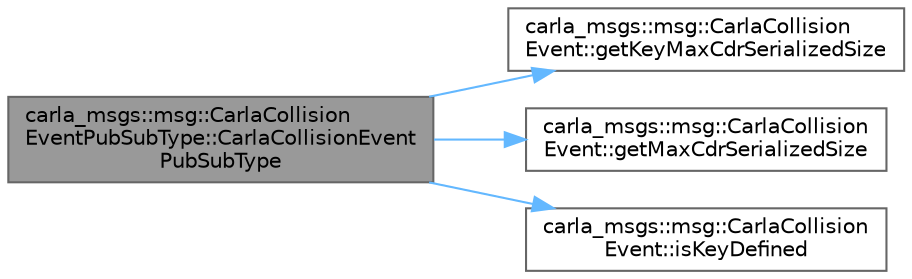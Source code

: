 digraph "carla_msgs::msg::CarlaCollisionEventPubSubType::CarlaCollisionEventPubSubType"
{
 // INTERACTIVE_SVG=YES
 // LATEX_PDF_SIZE
  bgcolor="transparent";
  edge [fontname=Helvetica,fontsize=10,labelfontname=Helvetica,labelfontsize=10];
  node [fontname=Helvetica,fontsize=10,shape=box,height=0.2,width=0.4];
  rankdir="LR";
  Node1 [id="Node000001",label="carla_msgs::msg::CarlaCollision\lEventPubSubType::CarlaCollisionEvent\lPubSubType",height=0.2,width=0.4,color="gray40", fillcolor="grey60", style="filled", fontcolor="black",tooltip=" "];
  Node1 -> Node2 [id="edge1_Node000001_Node000002",color="steelblue1",style="solid",tooltip=" "];
  Node2 [id="Node000002",label="carla_msgs::msg::CarlaCollision\lEvent::getKeyMaxCdrSerializedSize",height=0.2,width=0.4,color="grey40", fillcolor="white", style="filled",URL="$d5/d0c/classcarla__msgs_1_1msg_1_1CarlaCollisionEvent.html#a51f2893d706680c3e34698b0e30b6bec",tooltip="This function returns the maximum serialized size of the Key of an object depending on the buffer ali..."];
  Node1 -> Node3 [id="edge2_Node000001_Node000003",color="steelblue1",style="solid",tooltip=" "];
  Node3 [id="Node000003",label="carla_msgs::msg::CarlaCollision\lEvent::getMaxCdrSerializedSize",height=0.2,width=0.4,color="grey40", fillcolor="white", style="filled",URL="$d5/d0c/classcarla__msgs_1_1msg_1_1CarlaCollisionEvent.html#a45d745fbeac821335289e6b242f4a625",tooltip="This function returns the maximum serialized size of an object depending on the buffer alignment."];
  Node1 -> Node4 [id="edge3_Node000001_Node000004",color="steelblue1",style="solid",tooltip=" "];
  Node4 [id="Node000004",label="carla_msgs::msg::CarlaCollision\lEvent::isKeyDefined",height=0.2,width=0.4,color="grey40", fillcolor="white", style="filled",URL="$d5/d0c/classcarla__msgs_1_1msg_1_1CarlaCollisionEvent.html#a2b7d73ded9e9328fa6f0ed048b759224",tooltip="This function tells you if the Key has been defined for this type"];
}
